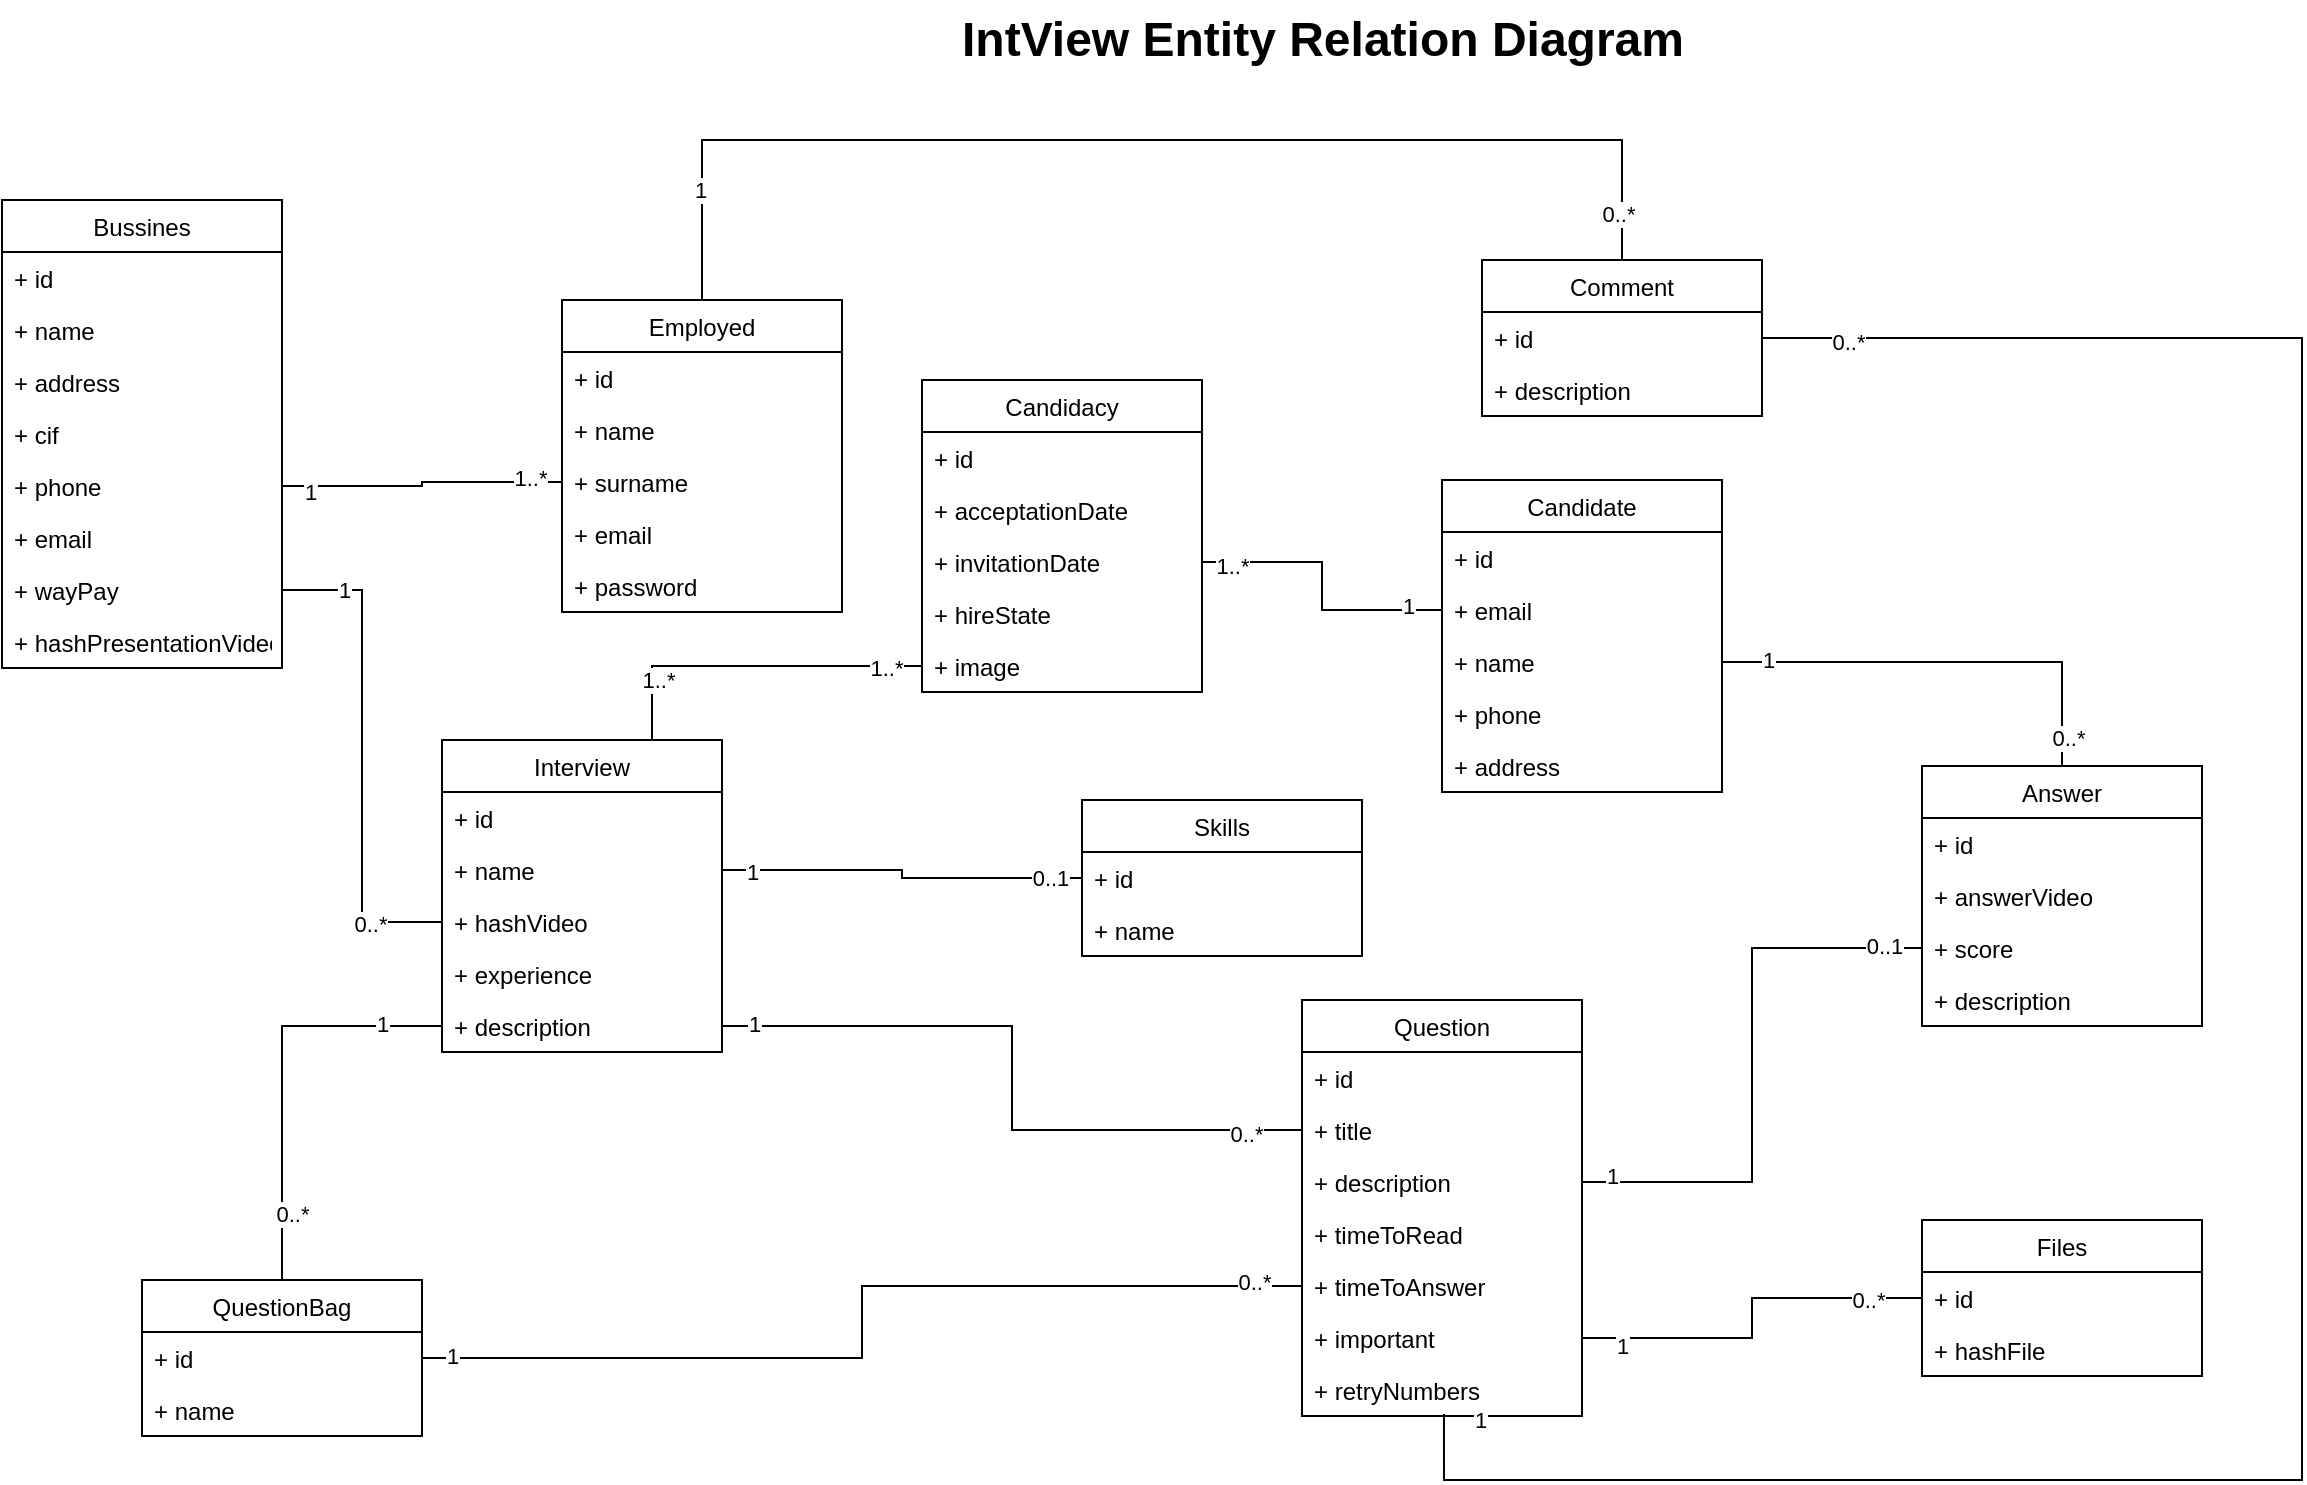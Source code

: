 <mxfile version="14.8.1" type="device"><diagram id="YPvxX7JZwY6lW52M1VY6" name="Page-1"><mxGraphModel dx="2062" dy="1154" grid="1" gridSize="10" guides="1" tooltips="1" connect="1" arrows="1" fold="1" page="1" pageScale="1" pageWidth="827" pageHeight="1169" math="0" shadow="0"><root><mxCell id="0"/><mxCell id="1" parent="0"/><mxCell id="rORTvFXcHPd9a1JQs1k--3" value="Bussines" style="swimlane;fontStyle=0;childLayout=stackLayout;horizontal=1;startSize=26;fillColor=none;horizontalStack=0;resizeParent=1;resizeParentMax=0;resizeLast=0;collapsible=1;marginBottom=0;" vertex="1" parent="1"><mxGeometry x="50" y="120" width="140" height="234" as="geometry"/></mxCell><mxCell id="rORTvFXcHPd9a1JQs1k--4" value="+ id" style="text;strokeColor=none;fillColor=none;align=left;verticalAlign=top;spacingLeft=4;spacingRight=4;overflow=hidden;rotatable=0;points=[[0,0.5],[1,0.5]];portConstraint=eastwest;" vertex="1" parent="rORTvFXcHPd9a1JQs1k--3"><mxGeometry y="26" width="140" height="26" as="geometry"/></mxCell><mxCell id="rORTvFXcHPd9a1JQs1k--5" value="+ name" style="text;strokeColor=none;fillColor=none;align=left;verticalAlign=top;spacingLeft=4;spacingRight=4;overflow=hidden;rotatable=0;points=[[0,0.5],[1,0.5]];portConstraint=eastwest;" vertex="1" parent="rORTvFXcHPd9a1JQs1k--3"><mxGeometry y="52" width="140" height="26" as="geometry"/></mxCell><mxCell id="rORTvFXcHPd9a1JQs1k--6" value="+ address" style="text;strokeColor=none;fillColor=none;align=left;verticalAlign=top;spacingLeft=4;spacingRight=4;overflow=hidden;rotatable=0;points=[[0,0.5],[1,0.5]];portConstraint=eastwest;" vertex="1" parent="rORTvFXcHPd9a1JQs1k--3"><mxGeometry y="78" width="140" height="26" as="geometry"/></mxCell><mxCell id="rORTvFXcHPd9a1JQs1k--7" value="+ cif" style="text;strokeColor=none;fillColor=none;align=left;verticalAlign=top;spacingLeft=4;spacingRight=4;overflow=hidden;rotatable=0;points=[[0,0.5],[1,0.5]];portConstraint=eastwest;" vertex="1" parent="rORTvFXcHPd9a1JQs1k--3"><mxGeometry y="104" width="140" height="26" as="geometry"/></mxCell><mxCell id="rORTvFXcHPd9a1JQs1k--8" value="+ phone" style="text;strokeColor=none;fillColor=none;align=left;verticalAlign=top;spacingLeft=4;spacingRight=4;overflow=hidden;rotatable=0;points=[[0,0.5],[1,0.5]];portConstraint=eastwest;" vertex="1" parent="rORTvFXcHPd9a1JQs1k--3"><mxGeometry y="130" width="140" height="26" as="geometry"/></mxCell><mxCell id="rORTvFXcHPd9a1JQs1k--9" value="+ email" style="text;strokeColor=none;fillColor=none;align=left;verticalAlign=top;spacingLeft=4;spacingRight=4;overflow=hidden;rotatable=0;points=[[0,0.5],[1,0.5]];portConstraint=eastwest;" vertex="1" parent="rORTvFXcHPd9a1JQs1k--3"><mxGeometry y="156" width="140" height="26" as="geometry"/></mxCell><mxCell id="rORTvFXcHPd9a1JQs1k--10" value="+ wayPay" style="text;strokeColor=none;fillColor=none;align=left;verticalAlign=top;spacingLeft=4;spacingRight=4;overflow=hidden;rotatable=0;points=[[0,0.5],[1,0.5]];portConstraint=eastwest;" vertex="1" parent="rORTvFXcHPd9a1JQs1k--3"><mxGeometry y="182" width="140" height="26" as="geometry"/></mxCell><mxCell id="rORTvFXcHPd9a1JQs1k--11" value="+ hashPresentationVideo" style="text;strokeColor=none;fillColor=none;align=left;verticalAlign=top;spacingLeft=4;spacingRight=4;overflow=hidden;rotatable=0;points=[[0,0.5],[1,0.5]];portConstraint=eastwest;" vertex="1" parent="rORTvFXcHPd9a1JQs1k--3"><mxGeometry y="208" width="140" height="26" as="geometry"/></mxCell><mxCell id="rORTvFXcHPd9a1JQs1k--77" style="edgeStyle=orthogonalEdgeStyle;rounded=0;orthogonalLoop=1;jettySize=auto;html=1;exitX=0.5;exitY=0;exitDx=0;exitDy=0;entryX=0.5;entryY=0;entryDx=0;entryDy=0;endArrow=none;endFill=0;" edge="1" parent="1" source="rORTvFXcHPd9a1JQs1k--12" target="rORTvFXcHPd9a1JQs1k--67"><mxGeometry relative="1" as="geometry"><Array as="points"><mxPoint x="400" y="90"/><mxPoint x="860" y="90"/></Array></mxGeometry></mxCell><mxCell id="rORTvFXcHPd9a1JQs1k--78" value="1" style="edgeLabel;html=1;align=center;verticalAlign=middle;resizable=0;points=[];" vertex="1" connectable="0" parent="rORTvFXcHPd9a1JQs1k--77"><mxGeometry x="-0.817" y="1" relative="1" as="geometry"><mxPoint as="offset"/></mxGeometry></mxCell><mxCell id="rORTvFXcHPd9a1JQs1k--79" value="0..*" style="edgeLabel;html=1;align=center;verticalAlign=middle;resizable=0;points=[];" vertex="1" connectable="0" parent="rORTvFXcHPd9a1JQs1k--77"><mxGeometry x="0.922" y="-2" relative="1" as="geometry"><mxPoint as="offset"/></mxGeometry></mxCell><mxCell id="rORTvFXcHPd9a1JQs1k--12" value="Employed" style="swimlane;fontStyle=0;childLayout=stackLayout;horizontal=1;startSize=26;fillColor=none;horizontalStack=0;resizeParent=1;resizeParentMax=0;resizeLast=0;collapsible=1;marginBottom=0;" vertex="1" parent="1"><mxGeometry x="330" y="170" width="140" height="156" as="geometry"/></mxCell><mxCell id="rORTvFXcHPd9a1JQs1k--13" value="+ id" style="text;strokeColor=none;fillColor=none;align=left;verticalAlign=top;spacingLeft=4;spacingRight=4;overflow=hidden;rotatable=0;points=[[0,0.5],[1,0.5]];portConstraint=eastwest;" vertex="1" parent="rORTvFXcHPd9a1JQs1k--12"><mxGeometry y="26" width="140" height="26" as="geometry"/></mxCell><mxCell id="rORTvFXcHPd9a1JQs1k--14" value="+ name" style="text;strokeColor=none;fillColor=none;align=left;verticalAlign=top;spacingLeft=4;spacingRight=4;overflow=hidden;rotatable=0;points=[[0,0.5],[1,0.5]];portConstraint=eastwest;" vertex="1" parent="rORTvFXcHPd9a1JQs1k--12"><mxGeometry y="52" width="140" height="26" as="geometry"/></mxCell><mxCell id="rORTvFXcHPd9a1JQs1k--15" value="+ surname" style="text;strokeColor=none;fillColor=none;align=left;verticalAlign=top;spacingLeft=4;spacingRight=4;overflow=hidden;rotatable=0;points=[[0,0.5],[1,0.5]];portConstraint=eastwest;" vertex="1" parent="rORTvFXcHPd9a1JQs1k--12"><mxGeometry y="78" width="140" height="26" as="geometry"/></mxCell><mxCell id="rORTvFXcHPd9a1JQs1k--18" value="+ email" style="text;strokeColor=none;fillColor=none;align=left;verticalAlign=top;spacingLeft=4;spacingRight=4;overflow=hidden;rotatable=0;points=[[0,0.5],[1,0.5]];portConstraint=eastwest;" vertex="1" parent="rORTvFXcHPd9a1JQs1k--12"><mxGeometry y="104" width="140" height="26" as="geometry"/></mxCell><mxCell id="rORTvFXcHPd9a1JQs1k--19" value="+ password" style="text;strokeColor=none;fillColor=none;align=left;verticalAlign=top;spacingLeft=4;spacingRight=4;overflow=hidden;rotatable=0;points=[[0,0.5],[1,0.5]];portConstraint=eastwest;" vertex="1" parent="rORTvFXcHPd9a1JQs1k--12"><mxGeometry y="130" width="140" height="26" as="geometry"/></mxCell><mxCell id="rORTvFXcHPd9a1JQs1k--86" style="edgeStyle=orthogonalEdgeStyle;rounded=0;orthogonalLoop=1;jettySize=auto;html=1;exitX=0.75;exitY=0;exitDx=0;exitDy=0;entryX=0;entryY=0.5;entryDx=0;entryDy=0;endArrow=none;endFill=0;" edge="1" parent="1" source="rORTvFXcHPd9a1JQs1k--21" target="rORTvFXcHPd9a1JQs1k--32"><mxGeometry relative="1" as="geometry"/></mxCell><mxCell id="rORTvFXcHPd9a1JQs1k--87" value="1..*" style="edgeLabel;html=1;align=center;verticalAlign=middle;resizable=0;points=[];" vertex="1" connectable="0" parent="rORTvFXcHPd9a1JQs1k--86"><mxGeometry x="-0.651" y="-3" relative="1" as="geometry"><mxPoint as="offset"/></mxGeometry></mxCell><mxCell id="rORTvFXcHPd9a1JQs1k--88" value="1..*" style="edgeLabel;html=1;align=center;verticalAlign=middle;resizable=0;points=[];" vertex="1" connectable="0" parent="rORTvFXcHPd9a1JQs1k--86"><mxGeometry x="0.791" y="-1" relative="1" as="geometry"><mxPoint as="offset"/></mxGeometry></mxCell><mxCell id="rORTvFXcHPd9a1JQs1k--21" value="Interview" style="swimlane;fontStyle=0;childLayout=stackLayout;horizontal=1;startSize=26;fillColor=none;horizontalStack=0;resizeParent=1;resizeParentMax=0;resizeLast=0;collapsible=1;marginBottom=0;" vertex="1" parent="1"><mxGeometry x="270" y="390" width="140" height="156" as="geometry"/></mxCell><mxCell id="rORTvFXcHPd9a1JQs1k--22" value="+ id" style="text;strokeColor=none;fillColor=none;align=left;verticalAlign=top;spacingLeft=4;spacingRight=4;overflow=hidden;rotatable=0;points=[[0,0.5],[1,0.5]];portConstraint=eastwest;" vertex="1" parent="rORTvFXcHPd9a1JQs1k--21"><mxGeometry y="26" width="140" height="26" as="geometry"/></mxCell><mxCell id="rORTvFXcHPd9a1JQs1k--23" value="+ name" style="text;strokeColor=none;fillColor=none;align=left;verticalAlign=top;spacingLeft=4;spacingRight=4;overflow=hidden;rotatable=0;points=[[0,0.5],[1,0.5]];portConstraint=eastwest;" vertex="1" parent="rORTvFXcHPd9a1JQs1k--21"><mxGeometry y="52" width="140" height="26" as="geometry"/></mxCell><mxCell id="rORTvFXcHPd9a1JQs1k--24" value="+ hashVideo" style="text;strokeColor=none;fillColor=none;align=left;verticalAlign=top;spacingLeft=4;spacingRight=4;overflow=hidden;rotatable=0;points=[[0,0.5],[1,0.5]];portConstraint=eastwest;" vertex="1" parent="rORTvFXcHPd9a1JQs1k--21"><mxGeometry y="78" width="140" height="26" as="geometry"/></mxCell><mxCell id="rORTvFXcHPd9a1JQs1k--25" value="+ experience" style="text;strokeColor=none;fillColor=none;align=left;verticalAlign=top;spacingLeft=4;spacingRight=4;overflow=hidden;rotatable=0;points=[[0,0.5],[1,0.5]];portConstraint=eastwest;" vertex="1" parent="rORTvFXcHPd9a1JQs1k--21"><mxGeometry y="104" width="140" height="26" as="geometry"/></mxCell><mxCell id="rORTvFXcHPd9a1JQs1k--26" value="+ description" style="text;strokeColor=none;fillColor=none;align=left;verticalAlign=top;spacingLeft=4;spacingRight=4;overflow=hidden;rotatable=0;points=[[0,0.5],[1,0.5]];portConstraint=eastwest;" vertex="1" parent="rORTvFXcHPd9a1JQs1k--21"><mxGeometry y="130" width="140" height="26" as="geometry"/></mxCell><mxCell id="rORTvFXcHPd9a1JQs1k--27" value="Candidacy" style="swimlane;fontStyle=0;childLayout=stackLayout;horizontal=1;startSize=26;fillColor=none;horizontalStack=0;resizeParent=1;resizeParentMax=0;resizeLast=0;collapsible=1;marginBottom=0;" vertex="1" parent="1"><mxGeometry x="510" y="210" width="140" height="156" as="geometry"/></mxCell><mxCell id="rORTvFXcHPd9a1JQs1k--28" value="+ id" style="text;strokeColor=none;fillColor=none;align=left;verticalAlign=top;spacingLeft=4;spacingRight=4;overflow=hidden;rotatable=0;points=[[0,0.5],[1,0.5]];portConstraint=eastwest;" vertex="1" parent="rORTvFXcHPd9a1JQs1k--27"><mxGeometry y="26" width="140" height="26" as="geometry"/></mxCell><mxCell id="rORTvFXcHPd9a1JQs1k--29" value="+ acceptationDate" style="text;strokeColor=none;fillColor=none;align=left;verticalAlign=top;spacingLeft=4;spacingRight=4;overflow=hidden;rotatable=0;points=[[0,0.5],[1,0.5]];portConstraint=eastwest;" vertex="1" parent="rORTvFXcHPd9a1JQs1k--27"><mxGeometry y="52" width="140" height="26" as="geometry"/></mxCell><mxCell id="rORTvFXcHPd9a1JQs1k--30" value="+ invitationDate" style="text;strokeColor=none;fillColor=none;align=left;verticalAlign=top;spacingLeft=4;spacingRight=4;overflow=hidden;rotatable=0;points=[[0,0.5],[1,0.5]];portConstraint=eastwest;" vertex="1" parent="rORTvFXcHPd9a1JQs1k--27"><mxGeometry y="78" width="140" height="26" as="geometry"/></mxCell><mxCell id="rORTvFXcHPd9a1JQs1k--31" value="+ hireState" style="text;strokeColor=none;fillColor=none;align=left;verticalAlign=top;spacingLeft=4;spacingRight=4;overflow=hidden;rotatable=0;points=[[0,0.5],[1,0.5]];portConstraint=eastwest;" vertex="1" parent="rORTvFXcHPd9a1JQs1k--27"><mxGeometry y="104" width="140" height="26" as="geometry"/></mxCell><mxCell id="rORTvFXcHPd9a1JQs1k--32" value="+ image" style="text;strokeColor=none;fillColor=none;align=left;verticalAlign=top;spacingLeft=4;spacingRight=4;overflow=hidden;rotatable=0;points=[[0,0.5],[1,0.5]];portConstraint=eastwest;" vertex="1" parent="rORTvFXcHPd9a1JQs1k--27"><mxGeometry y="130" width="140" height="26" as="geometry"/></mxCell><mxCell id="rORTvFXcHPd9a1JQs1k--33" value="Candidate" style="swimlane;fontStyle=0;childLayout=stackLayout;horizontal=1;startSize=26;fillColor=none;horizontalStack=0;resizeParent=1;resizeParentMax=0;resizeLast=0;collapsible=1;marginBottom=0;" vertex="1" parent="1"><mxGeometry x="770" y="260" width="140" height="156" as="geometry"/></mxCell><mxCell id="rORTvFXcHPd9a1JQs1k--34" value="+ id" style="text;strokeColor=none;fillColor=none;align=left;verticalAlign=top;spacingLeft=4;spacingRight=4;overflow=hidden;rotatable=0;points=[[0,0.5],[1,0.5]];portConstraint=eastwest;" vertex="1" parent="rORTvFXcHPd9a1JQs1k--33"><mxGeometry y="26" width="140" height="26" as="geometry"/></mxCell><mxCell id="rORTvFXcHPd9a1JQs1k--35" value="+ email" style="text;strokeColor=none;fillColor=none;align=left;verticalAlign=top;spacingLeft=4;spacingRight=4;overflow=hidden;rotatable=0;points=[[0,0.5],[1,0.5]];portConstraint=eastwest;" vertex="1" parent="rORTvFXcHPd9a1JQs1k--33"><mxGeometry y="52" width="140" height="26" as="geometry"/></mxCell><mxCell id="rORTvFXcHPd9a1JQs1k--38" value="+ name" style="text;strokeColor=none;fillColor=none;align=left;verticalAlign=top;spacingLeft=4;spacingRight=4;overflow=hidden;rotatable=0;points=[[0,0.5],[1,0.5]];portConstraint=eastwest;" vertex="1" parent="rORTvFXcHPd9a1JQs1k--33"><mxGeometry y="78" width="140" height="26" as="geometry"/></mxCell><mxCell id="rORTvFXcHPd9a1JQs1k--36" value="+ phone" style="text;strokeColor=none;fillColor=none;align=left;verticalAlign=top;spacingLeft=4;spacingRight=4;overflow=hidden;rotatable=0;points=[[0,0.5],[1,0.5]];portConstraint=eastwest;" vertex="1" parent="rORTvFXcHPd9a1JQs1k--33"><mxGeometry y="104" width="140" height="26" as="geometry"/></mxCell><mxCell id="rORTvFXcHPd9a1JQs1k--37" value="+ address" style="text;strokeColor=none;fillColor=none;align=left;verticalAlign=top;spacingLeft=4;spacingRight=4;overflow=hidden;rotatable=0;points=[[0,0.5],[1,0.5]];portConstraint=eastwest;" vertex="1" parent="rORTvFXcHPd9a1JQs1k--33"><mxGeometry y="130" width="140" height="26" as="geometry"/></mxCell><mxCell id="rORTvFXcHPd9a1JQs1k--39" value="Answer" style="swimlane;fontStyle=0;childLayout=stackLayout;horizontal=1;startSize=26;fillColor=none;horizontalStack=0;resizeParent=1;resizeParentMax=0;resizeLast=0;collapsible=1;marginBottom=0;" vertex="1" parent="1"><mxGeometry x="1010" y="403" width="140" height="130" as="geometry"/></mxCell><mxCell id="rORTvFXcHPd9a1JQs1k--40" value="+ id" style="text;strokeColor=none;fillColor=none;align=left;verticalAlign=top;spacingLeft=4;spacingRight=4;overflow=hidden;rotatable=0;points=[[0,0.5],[1,0.5]];portConstraint=eastwest;" vertex="1" parent="rORTvFXcHPd9a1JQs1k--39"><mxGeometry y="26" width="140" height="26" as="geometry"/></mxCell><mxCell id="rORTvFXcHPd9a1JQs1k--41" value="+ answerVideo" style="text;strokeColor=none;fillColor=none;align=left;verticalAlign=top;spacingLeft=4;spacingRight=4;overflow=hidden;rotatable=0;points=[[0,0.5],[1,0.5]];portConstraint=eastwest;" vertex="1" parent="rORTvFXcHPd9a1JQs1k--39"><mxGeometry y="52" width="140" height="26" as="geometry"/></mxCell><mxCell id="rORTvFXcHPd9a1JQs1k--42" value="+ score" style="text;strokeColor=none;fillColor=none;align=left;verticalAlign=top;spacingLeft=4;spacingRight=4;overflow=hidden;rotatable=0;points=[[0,0.5],[1,0.5]];portConstraint=eastwest;" vertex="1" parent="rORTvFXcHPd9a1JQs1k--39"><mxGeometry y="78" width="140" height="26" as="geometry"/></mxCell><mxCell id="rORTvFXcHPd9a1JQs1k--43" value="+ description" style="text;strokeColor=none;fillColor=none;align=left;verticalAlign=top;spacingLeft=4;spacingRight=4;overflow=hidden;rotatable=0;points=[[0,0.5],[1,0.5]];portConstraint=eastwest;" vertex="1" parent="rORTvFXcHPd9a1JQs1k--39"><mxGeometry y="104" width="140" height="26" as="geometry"/></mxCell><mxCell id="rORTvFXcHPd9a1JQs1k--45" value="Skills" style="swimlane;fontStyle=0;childLayout=stackLayout;horizontal=1;startSize=26;fillColor=none;horizontalStack=0;resizeParent=1;resizeParentMax=0;resizeLast=0;collapsible=1;marginBottom=0;" vertex="1" parent="1"><mxGeometry x="590" y="420" width="140" height="78" as="geometry"/></mxCell><mxCell id="rORTvFXcHPd9a1JQs1k--46" value="+ id" style="text;strokeColor=none;fillColor=none;align=left;verticalAlign=top;spacingLeft=4;spacingRight=4;overflow=hidden;rotatable=0;points=[[0,0.5],[1,0.5]];portConstraint=eastwest;" vertex="1" parent="rORTvFXcHPd9a1JQs1k--45"><mxGeometry y="26" width="140" height="26" as="geometry"/></mxCell><mxCell id="rORTvFXcHPd9a1JQs1k--47" value="+ name" style="text;strokeColor=none;fillColor=none;align=left;verticalAlign=top;spacingLeft=4;spacingRight=4;overflow=hidden;rotatable=0;points=[[0,0.5],[1,0.5]];portConstraint=eastwest;" vertex="1" parent="rORTvFXcHPd9a1JQs1k--45"><mxGeometry y="52" width="140" height="26" as="geometry"/></mxCell><mxCell id="rORTvFXcHPd9a1JQs1k--56" value="QuestionBag" style="swimlane;fontStyle=0;childLayout=stackLayout;horizontal=1;startSize=26;fillColor=none;horizontalStack=0;resizeParent=1;resizeParentMax=0;resizeLast=0;collapsible=1;marginBottom=0;" vertex="1" parent="1"><mxGeometry x="120" y="660" width="140" height="78" as="geometry"/></mxCell><mxCell id="rORTvFXcHPd9a1JQs1k--57" value="+ id" style="text;strokeColor=none;fillColor=none;align=left;verticalAlign=top;spacingLeft=4;spacingRight=4;overflow=hidden;rotatable=0;points=[[0,0.5],[1,0.5]];portConstraint=eastwest;" vertex="1" parent="rORTvFXcHPd9a1JQs1k--56"><mxGeometry y="26" width="140" height="26" as="geometry"/></mxCell><mxCell id="rORTvFXcHPd9a1JQs1k--58" value="+ name" style="text;strokeColor=none;fillColor=none;align=left;verticalAlign=top;spacingLeft=4;spacingRight=4;overflow=hidden;rotatable=0;points=[[0,0.5],[1,0.5]];portConstraint=eastwest;" vertex="1" parent="rORTvFXcHPd9a1JQs1k--56"><mxGeometry y="52" width="140" height="26" as="geometry"/></mxCell><mxCell id="rORTvFXcHPd9a1JQs1k--59" value="Question" style="swimlane;fontStyle=0;childLayout=stackLayout;horizontal=1;startSize=26;fillColor=none;horizontalStack=0;resizeParent=1;resizeParentMax=0;resizeLast=0;collapsible=1;marginBottom=0;" vertex="1" parent="1"><mxGeometry x="700" y="520" width="140" height="208" as="geometry"/></mxCell><mxCell id="rORTvFXcHPd9a1JQs1k--60" value="+ id" style="text;strokeColor=none;fillColor=none;align=left;verticalAlign=top;spacingLeft=4;spacingRight=4;overflow=hidden;rotatable=0;points=[[0,0.5],[1,0.5]];portConstraint=eastwest;" vertex="1" parent="rORTvFXcHPd9a1JQs1k--59"><mxGeometry y="26" width="140" height="26" as="geometry"/></mxCell><mxCell id="rORTvFXcHPd9a1JQs1k--65" value="+ title" style="text;strokeColor=none;fillColor=none;align=left;verticalAlign=top;spacingLeft=4;spacingRight=4;overflow=hidden;rotatable=0;points=[[0,0.5],[1,0.5]];portConstraint=eastwest;" vertex="1" parent="rORTvFXcHPd9a1JQs1k--59"><mxGeometry y="52" width="140" height="26" as="geometry"/></mxCell><mxCell id="rORTvFXcHPd9a1JQs1k--61" value="+ description" style="text;strokeColor=none;fillColor=none;align=left;verticalAlign=top;spacingLeft=4;spacingRight=4;overflow=hidden;rotatable=0;points=[[0,0.5],[1,0.5]];portConstraint=eastwest;" vertex="1" parent="rORTvFXcHPd9a1JQs1k--59"><mxGeometry y="78" width="140" height="26" as="geometry"/></mxCell><mxCell id="rORTvFXcHPd9a1JQs1k--62" value="+ timeToRead" style="text;strokeColor=none;fillColor=none;align=left;verticalAlign=top;spacingLeft=4;spacingRight=4;overflow=hidden;rotatable=0;points=[[0,0.5],[1,0.5]];portConstraint=eastwest;" vertex="1" parent="rORTvFXcHPd9a1JQs1k--59"><mxGeometry y="104" width="140" height="26" as="geometry"/></mxCell><mxCell id="rORTvFXcHPd9a1JQs1k--63" value="+ timeToAnswer" style="text;strokeColor=none;fillColor=none;align=left;verticalAlign=top;spacingLeft=4;spacingRight=4;overflow=hidden;rotatable=0;points=[[0,0.5],[1,0.5]];portConstraint=eastwest;" vertex="1" parent="rORTvFXcHPd9a1JQs1k--59"><mxGeometry y="130" width="140" height="26" as="geometry"/></mxCell><mxCell id="rORTvFXcHPd9a1JQs1k--64" value="+ important" style="text;strokeColor=none;fillColor=none;align=left;verticalAlign=top;spacingLeft=4;spacingRight=4;overflow=hidden;rotatable=0;points=[[0,0.5],[1,0.5]];portConstraint=eastwest;" vertex="1" parent="rORTvFXcHPd9a1JQs1k--59"><mxGeometry y="156" width="140" height="26" as="geometry"/></mxCell><mxCell id="rORTvFXcHPd9a1JQs1k--66" value="+ retryNumbers" style="text;strokeColor=none;fillColor=none;align=left;verticalAlign=top;spacingLeft=4;spacingRight=4;overflow=hidden;rotatable=0;points=[[0,0.5],[1,0.5]];portConstraint=eastwest;" vertex="1" parent="rORTvFXcHPd9a1JQs1k--59"><mxGeometry y="182" width="140" height="26" as="geometry"/></mxCell><mxCell id="rORTvFXcHPd9a1JQs1k--67" value="Comment" style="swimlane;fontStyle=0;childLayout=stackLayout;horizontal=1;startSize=26;fillColor=none;horizontalStack=0;resizeParent=1;resizeParentMax=0;resizeLast=0;collapsible=1;marginBottom=0;" vertex="1" parent="1"><mxGeometry x="790" y="150" width="140" height="78" as="geometry"/></mxCell><mxCell id="rORTvFXcHPd9a1JQs1k--68" value="+ id" style="text;strokeColor=none;fillColor=none;align=left;verticalAlign=top;spacingLeft=4;spacingRight=4;overflow=hidden;rotatable=0;points=[[0,0.5],[1,0.5]];portConstraint=eastwest;" vertex="1" parent="rORTvFXcHPd9a1JQs1k--67"><mxGeometry y="26" width="140" height="26" as="geometry"/></mxCell><mxCell id="rORTvFXcHPd9a1JQs1k--69" value="+ description" style="text;strokeColor=none;fillColor=none;align=left;verticalAlign=top;spacingLeft=4;spacingRight=4;overflow=hidden;rotatable=0;points=[[0,0.5],[1,0.5]];portConstraint=eastwest;" vertex="1" parent="rORTvFXcHPd9a1JQs1k--67"><mxGeometry y="52" width="140" height="26" as="geometry"/></mxCell><mxCell id="rORTvFXcHPd9a1JQs1k--70" value="Files" style="swimlane;fontStyle=0;childLayout=stackLayout;horizontal=1;startSize=26;fillColor=none;horizontalStack=0;resizeParent=1;resizeParentMax=0;resizeLast=0;collapsible=1;marginBottom=0;" vertex="1" parent="1"><mxGeometry x="1010" y="630" width="140" height="78" as="geometry"/></mxCell><mxCell id="rORTvFXcHPd9a1JQs1k--71" value="+ id" style="text;strokeColor=none;fillColor=none;align=left;verticalAlign=top;spacingLeft=4;spacingRight=4;overflow=hidden;rotatable=0;points=[[0,0.5],[1,0.5]];portConstraint=eastwest;" vertex="1" parent="rORTvFXcHPd9a1JQs1k--70"><mxGeometry y="26" width="140" height="26" as="geometry"/></mxCell><mxCell id="rORTvFXcHPd9a1JQs1k--72" value="+ hashFile" style="text;strokeColor=none;fillColor=none;align=left;verticalAlign=top;spacingLeft=4;spacingRight=4;overflow=hidden;rotatable=0;points=[[0,0.5],[1,0.5]];portConstraint=eastwest;" vertex="1" parent="rORTvFXcHPd9a1JQs1k--70"><mxGeometry y="52" width="140" height="26" as="geometry"/></mxCell><mxCell id="rORTvFXcHPd9a1JQs1k--80" style="edgeStyle=orthogonalEdgeStyle;rounded=0;orthogonalLoop=1;jettySize=auto;html=1;exitX=1;exitY=0.5;exitDx=0;exitDy=0;entryX=0;entryY=0.5;entryDx=0;entryDy=0;endArrow=none;endFill=0;" edge="1" parent="1" source="rORTvFXcHPd9a1JQs1k--8" target="rORTvFXcHPd9a1JQs1k--15"><mxGeometry relative="1" as="geometry"/></mxCell><mxCell id="rORTvFXcHPd9a1JQs1k--81" value="1" style="edgeLabel;html=1;align=center;verticalAlign=middle;resizable=0;points=[];" vertex="1" connectable="0" parent="rORTvFXcHPd9a1JQs1k--80"><mxGeometry x="-0.803" y="-3" relative="1" as="geometry"><mxPoint as="offset"/></mxGeometry></mxCell><mxCell id="rORTvFXcHPd9a1JQs1k--82" value="1..*" style="edgeLabel;html=1;align=center;verticalAlign=middle;resizable=0;points=[];" vertex="1" connectable="0" parent="rORTvFXcHPd9a1JQs1k--80"><mxGeometry x="0.775" y="2" relative="1" as="geometry"><mxPoint as="offset"/></mxGeometry></mxCell><mxCell id="rORTvFXcHPd9a1JQs1k--83" style="edgeStyle=orthogonalEdgeStyle;rounded=0;orthogonalLoop=1;jettySize=auto;html=1;exitX=1;exitY=0.5;exitDx=0;exitDy=0;entryX=0;entryY=0.5;entryDx=0;entryDy=0;endArrow=none;endFill=0;" edge="1" parent="1" source="rORTvFXcHPd9a1JQs1k--10" target="rORTvFXcHPd9a1JQs1k--24"><mxGeometry relative="1" as="geometry"/></mxCell><mxCell id="rORTvFXcHPd9a1JQs1k--84" value="1" style="edgeLabel;html=1;align=center;verticalAlign=middle;resizable=0;points=[];" vertex="1" connectable="0" parent="rORTvFXcHPd9a1JQs1k--83"><mxGeometry x="-0.748" relative="1" as="geometry"><mxPoint as="offset"/></mxGeometry></mxCell><mxCell id="rORTvFXcHPd9a1JQs1k--85" value="0..*" style="edgeLabel;html=1;align=center;verticalAlign=middle;resizable=0;points=[];" vertex="1" connectable="0" parent="rORTvFXcHPd9a1JQs1k--83"><mxGeometry x="0.707" y="-1" relative="1" as="geometry"><mxPoint as="offset"/></mxGeometry></mxCell><mxCell id="rORTvFXcHPd9a1JQs1k--89" style="edgeStyle=orthogonalEdgeStyle;rounded=0;orthogonalLoop=1;jettySize=auto;html=1;exitX=1;exitY=0.5;exitDx=0;exitDy=0;entryX=0;entryY=0.5;entryDx=0;entryDy=0;endArrow=none;endFill=0;" edge="1" parent="1" source="rORTvFXcHPd9a1JQs1k--30" target="rORTvFXcHPd9a1JQs1k--35"><mxGeometry relative="1" as="geometry"/></mxCell><mxCell id="rORTvFXcHPd9a1JQs1k--90" value="1..*" style="edgeLabel;html=1;align=center;verticalAlign=middle;resizable=0;points=[];" vertex="1" connectable="0" parent="rORTvFXcHPd9a1JQs1k--89"><mxGeometry x="-0.792" y="-2" relative="1" as="geometry"><mxPoint as="offset"/></mxGeometry></mxCell><mxCell id="rORTvFXcHPd9a1JQs1k--91" value="1" style="edgeLabel;html=1;align=center;verticalAlign=middle;resizable=0;points=[];" vertex="1" connectable="0" parent="rORTvFXcHPd9a1JQs1k--89"><mxGeometry x="0.764" y="2" relative="1" as="geometry"><mxPoint as="offset"/></mxGeometry></mxCell><mxCell id="rORTvFXcHPd9a1JQs1k--92" style="edgeStyle=orthogonalEdgeStyle;rounded=0;orthogonalLoop=1;jettySize=auto;html=1;exitX=1;exitY=0.5;exitDx=0;exitDy=0;endArrow=none;endFill=0;" edge="1" parent="1" source="rORTvFXcHPd9a1JQs1k--38" target="rORTvFXcHPd9a1JQs1k--39"><mxGeometry relative="1" as="geometry"/></mxCell><mxCell id="rORTvFXcHPd9a1JQs1k--93" value="1" style="edgeLabel;html=1;align=center;verticalAlign=middle;resizable=0;points=[];" vertex="1" connectable="0" parent="rORTvFXcHPd9a1JQs1k--92"><mxGeometry x="-0.793" y="1" relative="1" as="geometry"><mxPoint as="offset"/></mxGeometry></mxCell><mxCell id="rORTvFXcHPd9a1JQs1k--94" value="0..*" style="edgeLabel;html=1;align=center;verticalAlign=middle;resizable=0;points=[];" vertex="1" connectable="0" parent="rORTvFXcHPd9a1JQs1k--92"><mxGeometry x="0.874" y="3" relative="1" as="geometry"><mxPoint as="offset"/></mxGeometry></mxCell><mxCell id="rORTvFXcHPd9a1JQs1k--95" style="edgeStyle=orthogonalEdgeStyle;rounded=0;orthogonalLoop=1;jettySize=auto;html=1;exitX=0;exitY=0.5;exitDx=0;exitDy=0;entryX=1;entryY=0.5;entryDx=0;entryDy=0;endArrow=none;endFill=0;" edge="1" parent="1" source="rORTvFXcHPd9a1JQs1k--42" target="rORTvFXcHPd9a1JQs1k--61"><mxGeometry relative="1" as="geometry"/></mxCell><mxCell id="rORTvFXcHPd9a1JQs1k--96" value="0..1" style="edgeLabel;html=1;align=center;verticalAlign=middle;resizable=0;points=[];" vertex="1" connectable="0" parent="rORTvFXcHPd9a1JQs1k--95"><mxGeometry x="-0.865" y="-1" relative="1" as="geometry"><mxPoint as="offset"/></mxGeometry></mxCell><mxCell id="rORTvFXcHPd9a1JQs1k--97" value="1" style="edgeLabel;html=1;align=center;verticalAlign=middle;resizable=0;points=[];" vertex="1" connectable="0" parent="rORTvFXcHPd9a1JQs1k--95"><mxGeometry x="0.895" y="-3" relative="1" as="geometry"><mxPoint as="offset"/></mxGeometry></mxCell><mxCell id="rORTvFXcHPd9a1JQs1k--98" style="edgeStyle=orthogonalEdgeStyle;rounded=0;orthogonalLoop=1;jettySize=auto;html=1;exitX=1;exitY=0.5;exitDx=0;exitDy=0;endArrow=none;endFill=0;" edge="1" parent="1" source="rORTvFXcHPd9a1JQs1k--64" target="rORTvFXcHPd9a1JQs1k--71"><mxGeometry relative="1" as="geometry"/></mxCell><mxCell id="rORTvFXcHPd9a1JQs1k--99" value="1" style="edgeLabel;html=1;align=center;verticalAlign=middle;resizable=0;points=[];" vertex="1" connectable="0" parent="rORTvFXcHPd9a1JQs1k--98"><mxGeometry x="-0.788" y="-4" relative="1" as="geometry"><mxPoint as="offset"/></mxGeometry></mxCell><mxCell id="rORTvFXcHPd9a1JQs1k--100" value="0..*" style="edgeLabel;html=1;align=center;verticalAlign=middle;resizable=0;points=[];" vertex="1" connectable="0" parent="rORTvFXcHPd9a1JQs1k--98"><mxGeometry x="0.718" y="-1" relative="1" as="geometry"><mxPoint as="offset"/></mxGeometry></mxCell><mxCell id="rORTvFXcHPd9a1JQs1k--101" style="edgeStyle=orthogonalEdgeStyle;rounded=0;orthogonalLoop=1;jettySize=auto;html=1;exitX=1;exitY=0.5;exitDx=0;exitDy=0;entryX=0.507;entryY=0.962;entryDx=0;entryDy=0;entryPerimeter=0;endArrow=none;endFill=0;" edge="1" parent="1" source="rORTvFXcHPd9a1JQs1k--68" target="rORTvFXcHPd9a1JQs1k--66"><mxGeometry relative="1" as="geometry"><Array as="points"><mxPoint x="1200" y="189"/><mxPoint x="1200" y="760"/><mxPoint x="771" y="760"/></Array></mxGeometry></mxCell><mxCell id="rORTvFXcHPd9a1JQs1k--102" value="0..*" style="edgeLabel;html=1;align=center;verticalAlign=middle;resizable=0;points=[];" vertex="1" connectable="0" parent="rORTvFXcHPd9a1JQs1k--101"><mxGeometry x="-0.935" y="-2" relative="1" as="geometry"><mxPoint as="offset"/></mxGeometry></mxCell><mxCell id="rORTvFXcHPd9a1JQs1k--103" value="1" style="edgeLabel;html=1;align=center;verticalAlign=middle;resizable=0;points=[];" vertex="1" connectable="0" parent="rORTvFXcHPd9a1JQs1k--101"><mxGeometry x="0.903" y="-2" relative="1" as="geometry"><mxPoint x="-12" y="-28" as="offset"/></mxGeometry></mxCell><mxCell id="rORTvFXcHPd9a1JQs1k--105" style="edgeStyle=orthogonalEdgeStyle;rounded=0;orthogonalLoop=1;jettySize=auto;html=1;exitX=1;exitY=0.5;exitDx=0;exitDy=0;endArrow=none;endFill=0;" edge="1" parent="1" source="rORTvFXcHPd9a1JQs1k--23" target="rORTvFXcHPd9a1JQs1k--46"><mxGeometry relative="1" as="geometry"/></mxCell><mxCell id="rORTvFXcHPd9a1JQs1k--106" value="1" style="edgeLabel;html=1;align=center;verticalAlign=middle;resizable=0;points=[];" vertex="1" connectable="0" parent="rORTvFXcHPd9a1JQs1k--105"><mxGeometry x="-0.837" y="-1" relative="1" as="geometry"><mxPoint as="offset"/></mxGeometry></mxCell><mxCell id="rORTvFXcHPd9a1JQs1k--107" value="0..1" style="edgeLabel;html=1;align=center;verticalAlign=middle;resizable=0;points=[];" vertex="1" connectable="0" parent="rORTvFXcHPd9a1JQs1k--105"><mxGeometry x="0.826" relative="1" as="geometry"><mxPoint as="offset"/></mxGeometry></mxCell><mxCell id="rORTvFXcHPd9a1JQs1k--108" style="edgeStyle=orthogonalEdgeStyle;rounded=0;orthogonalLoop=1;jettySize=auto;html=1;exitX=0;exitY=0.5;exitDx=0;exitDy=0;endArrow=none;endFill=0;" edge="1" parent="1" source="rORTvFXcHPd9a1JQs1k--26" target="rORTvFXcHPd9a1JQs1k--56"><mxGeometry relative="1" as="geometry"/></mxCell><mxCell id="rORTvFXcHPd9a1JQs1k--109" value="1" style="edgeLabel;html=1;align=center;verticalAlign=middle;resizable=0;points=[];" vertex="1" connectable="0" parent="rORTvFXcHPd9a1JQs1k--108"><mxGeometry x="-0.71" y="-1" relative="1" as="geometry"><mxPoint as="offset"/></mxGeometry></mxCell><mxCell id="rORTvFXcHPd9a1JQs1k--110" value="0..*" style="edgeLabel;html=1;align=center;verticalAlign=middle;resizable=0;points=[];" vertex="1" connectable="0" parent="rORTvFXcHPd9a1JQs1k--108"><mxGeometry x="0.681" y="5" relative="1" as="geometry"><mxPoint as="offset"/></mxGeometry></mxCell><mxCell id="rORTvFXcHPd9a1JQs1k--111" style="edgeStyle=orthogonalEdgeStyle;rounded=0;orthogonalLoop=1;jettySize=auto;html=1;exitX=1;exitY=0.5;exitDx=0;exitDy=0;endArrow=none;endFill=0;" edge="1" parent="1" source="rORTvFXcHPd9a1JQs1k--57" target="rORTvFXcHPd9a1JQs1k--63"><mxGeometry relative="1" as="geometry"/></mxCell><mxCell id="rORTvFXcHPd9a1JQs1k--112" value="1" style="edgeLabel;html=1;align=center;verticalAlign=middle;resizable=0;points=[];" vertex="1" connectable="0" parent="rORTvFXcHPd9a1JQs1k--111"><mxGeometry x="-0.937" y="1" relative="1" as="geometry"><mxPoint as="offset"/></mxGeometry></mxCell><mxCell id="rORTvFXcHPd9a1JQs1k--113" value="0..*" style="edgeLabel;html=1;align=center;verticalAlign=middle;resizable=0;points=[];" vertex="1" connectable="0" parent="rORTvFXcHPd9a1JQs1k--111"><mxGeometry x="0.899" y="2" relative="1" as="geometry"><mxPoint as="offset"/></mxGeometry></mxCell><mxCell id="rORTvFXcHPd9a1JQs1k--114" style="edgeStyle=orthogonalEdgeStyle;rounded=0;orthogonalLoop=1;jettySize=auto;html=1;exitX=1;exitY=0.5;exitDx=0;exitDy=0;entryX=0;entryY=0.5;entryDx=0;entryDy=0;endArrow=none;endFill=0;" edge="1" parent="1" source="rORTvFXcHPd9a1JQs1k--26" target="rORTvFXcHPd9a1JQs1k--65"><mxGeometry relative="1" as="geometry"/></mxCell><mxCell id="rORTvFXcHPd9a1JQs1k--115" value="1" style="edgeLabel;html=1;align=center;verticalAlign=middle;resizable=0;points=[];" vertex="1" connectable="0" parent="rORTvFXcHPd9a1JQs1k--114"><mxGeometry x="-0.906" y="1" relative="1" as="geometry"><mxPoint as="offset"/></mxGeometry></mxCell><mxCell id="rORTvFXcHPd9a1JQs1k--116" value="0..*" style="edgeLabel;html=1;align=center;verticalAlign=middle;resizable=0;points=[];" vertex="1" connectable="0" parent="rORTvFXcHPd9a1JQs1k--114"><mxGeometry x="0.836" y="-2" relative="1" as="geometry"><mxPoint as="offset"/></mxGeometry></mxCell><mxCell id="rORTvFXcHPd9a1JQs1k--117" value="IntView Entity Relation Diagram" style="text;strokeColor=none;fillColor=none;html=1;fontSize=24;fontStyle=1;verticalAlign=middle;align=center;" vertex="1" parent="1"><mxGeometry x="660" y="20" width="100" height="40" as="geometry"/></mxCell></root></mxGraphModel></diagram></mxfile>